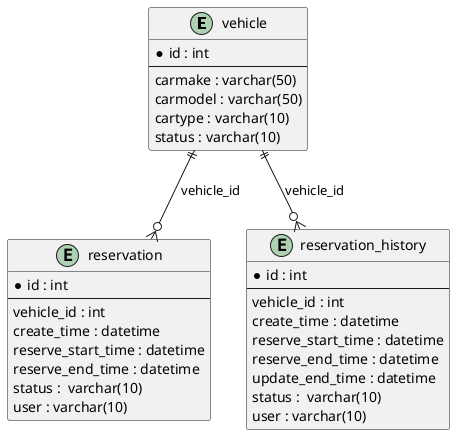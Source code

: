 @startuml

entity "vehicle" {
  *id : int
  --
  carmake : varchar(50)
  carmodel : varchar(50)
  cartype : varchar(10)
  status : varchar(10)
}

entity "reservation" {
  *id : int
  --
  vehicle_id : int
  create_time : datetime
  reserve_start_time : datetime
  reserve_end_time : datetime
  status :  varchar(10)
  user : varchar(10)
}

entity "reservation_history" {
  *id : int
  --
  vehicle_id : int
  create_time : datetime
  reserve_start_time : datetime
  reserve_end_time : datetime
  update_end_time : datetime
  status :  varchar(10)
  user : varchar(10)
}

vehicle ||--o{ reservation : vehicle_id
vehicle ||--o{ reservation_history : vehicle_id

@enduml
